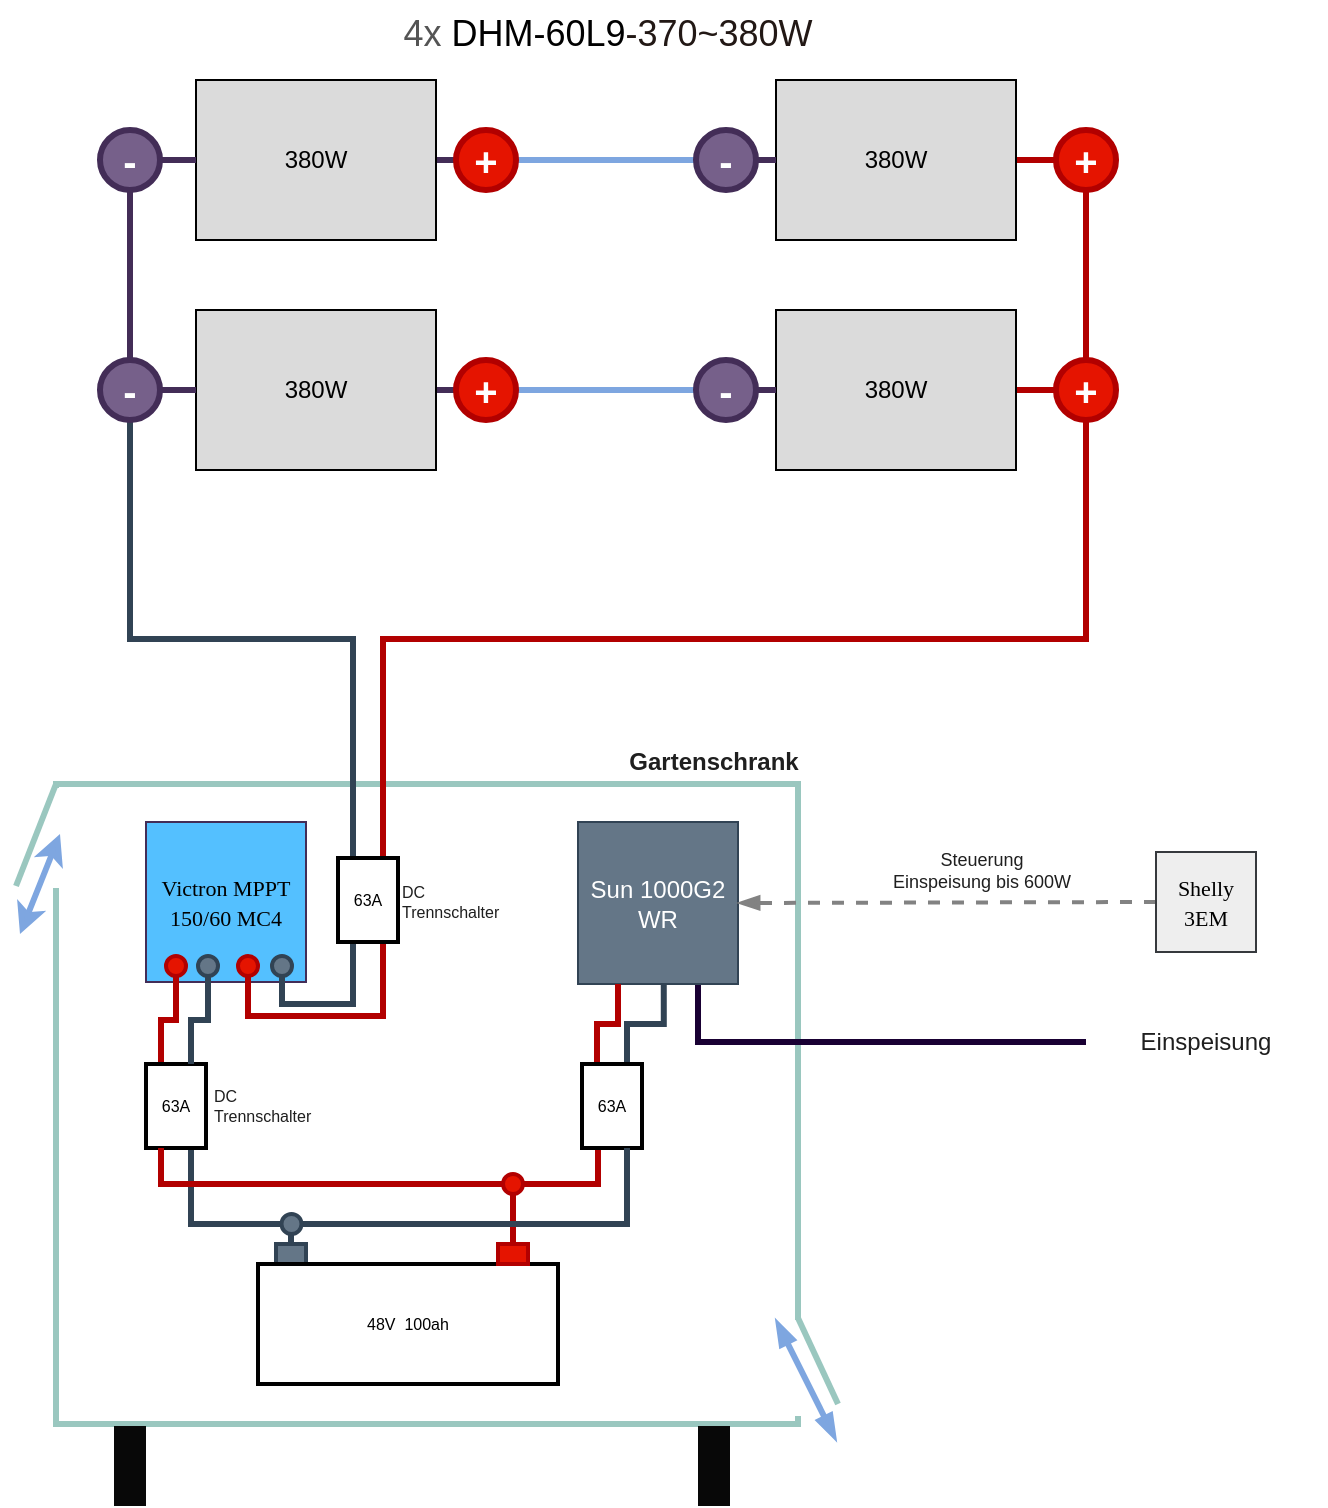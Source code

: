 <mxfile version="20.8.10" type="github">
  <diagram name="Seite-1" id="s92jI6vrrn_Ta6vDfJjQ">
    <mxGraphModel dx="1514" dy="928" grid="1" gridSize="10" guides="1" tooltips="1" connect="1" arrows="1" fold="1" page="1" pageScale="1" pageWidth="827" pageHeight="1169" math="0" shadow="0">
      <root>
        <mxCell id="0" />
        <mxCell id="1" parent="0" />
        <mxCell id="cEShp04CJNDnoxc7UoD6-19" value="" style="rounded=0;whiteSpace=wrap;html=1;fontColor=#1F1F1F;fillColor=none;strokeWidth=3;shadow=0;glass=0;strokeColor=#9AC7BF;" parent="1" vertex="1">
          <mxGeometry x="130" y="432" width="371" height="320" as="geometry" />
        </mxCell>
        <mxCell id="4uwn_auE4xD1VnVQYwtf-19" style="rounded=0;jumpSize=4;orthogonalLoop=1;jettySize=auto;html=1;exitX=1;exitY=0.5;exitDx=0;exitDy=0;entryX=0;entryY=0.5;entryDx=0;entryDy=0;strokeColor=#432D57;strokeWidth=3;fontSize=20;fontColor=#1F1F1F;endArrow=none;endFill=0;fillColor=#76608a;" edge="1" parent="1" source="cEShp04CJNDnoxc7UoD6-1" target="4uwn_auE4xD1VnVQYwtf-2">
          <mxGeometry relative="1" as="geometry" />
        </mxCell>
        <mxCell id="cEShp04CJNDnoxc7UoD6-1" value="380W" style="rounded=0;whiteSpace=wrap;html=1;rotation=0;fillColor=#DBDBDB;" parent="1" vertex="1">
          <mxGeometry x="200" y="80" width="120" height="80" as="geometry" />
        </mxCell>
        <mxCell id="4uwn_auE4xD1VnVQYwtf-20" style="rounded=0;jumpSize=4;orthogonalLoop=1;jettySize=auto;html=1;exitX=0.5;exitY=0;exitDx=0;exitDy=0;entryX=0;entryY=0.5;entryDx=0;entryDy=0;strokeColor=#432D57;strokeWidth=3;fontSize=20;fontColor=#1F1F1F;endArrow=none;endFill=0;fillColor=#76608a;" edge="1" parent="1" source="cEShp04CJNDnoxc7UoD6-2" target="4uwn_auE4xD1VnVQYwtf-3">
          <mxGeometry relative="1" as="geometry" />
        </mxCell>
        <mxCell id="cEShp04CJNDnoxc7UoD6-2" value="380W" style="rounded=0;whiteSpace=wrap;html=1;direction=south;fillColor=#DBDBDB;" parent="1" vertex="1">
          <mxGeometry x="200" y="195" width="120" height="80" as="geometry" />
        </mxCell>
        <mxCell id="cEShp04CJNDnoxc7UoD6-4" value="&lt;font color=&quot;#000000&quot; style=&quot;box-sizing: border-box; transition: color 0.2s ease 0s; font-size: 11px;&quot; face=&quot;Verdana&quot;&gt;Victron MPPT 150/60 MC4&lt;/font&gt;" style="whiteSpace=wrap;html=1;aspect=fixed;fillColor=#54C0FF;fontColor=#1F1F1F;strokeColor=#432D57;align=center;" parent="1" vertex="1">
          <mxGeometry x="175" y="451" width="80" height="80" as="geometry" />
        </mxCell>
        <mxCell id="4uwn_auE4xD1VnVQYwtf-75" style="edgeStyle=orthogonalEdgeStyle;rounded=0;jumpSize=10;orthogonalLoop=1;jettySize=auto;html=0;exitX=0.75;exitY=1;exitDx=0;exitDy=0;entryX=0;entryY=0.5;entryDx=0;entryDy=0;strokeColor=#190033;strokeWidth=3;fontFamily=Helvetica;fontSize=8;fontColor=#000000;endArrow=none;endFill=0;" edge="1" parent="1" source="cEShp04CJNDnoxc7UoD6-6" target="cEShp04CJNDnoxc7UoD6-35">
          <mxGeometry relative="1" as="geometry" />
        </mxCell>
        <mxCell id="cEShp04CJNDnoxc7UoD6-6" value="Sun 1000G2&lt;br&gt;WR" style="rounded=0;whiteSpace=wrap;html=1;fillColor=#647687;fontColor=#ffffff;strokeColor=#314354;" parent="1" vertex="1">
          <mxGeometry x="391" y="451" width="80" height="81" as="geometry" />
        </mxCell>
        <mxCell id="4uwn_auE4xD1VnVQYwtf-11" style="edgeStyle=none;rounded=0;jumpSize=4;orthogonalLoop=1;jettySize=auto;html=1;exitX=1;exitY=0.5;exitDx=0;exitDy=0;entryX=0;entryY=0.5;entryDx=0;entryDy=0;strokeColor=#B20000;strokeWidth=3;fontSize=20;fontColor=#1F1F1F;endArrow=none;endFill=0;fillColor=#e51400;" edge="1" parent="1" source="cEShp04CJNDnoxc7UoD6-14" target="4uwn_auE4xD1VnVQYwtf-4">
          <mxGeometry relative="1" as="geometry" />
        </mxCell>
        <mxCell id="cEShp04CJNDnoxc7UoD6-14" value="380W" style="rounded=0;whiteSpace=wrap;html=1;rotation=0;fillColor=#DBDBDB;" parent="1" vertex="1">
          <mxGeometry x="490" y="80" width="120" height="80" as="geometry" />
        </mxCell>
        <mxCell id="cEShp04CJNDnoxc7UoD6-21" value="Gartenschrank" style="rounded=0;whiteSpace=wrap;html=1;shadow=0;glass=0;dashed=1;sketch=0;strokeWidth=3;fontColor=#1F1F1F;fillColor=none;strokeColor=none;fontStyle=1" parent="1" vertex="1">
          <mxGeometry x="399" y="391" width="120" height="60" as="geometry" />
        </mxCell>
        <mxCell id="cEShp04CJNDnoxc7UoD6-24" value="" style="rounded=0;whiteSpace=wrap;html=1;shadow=0;glass=0;dashed=1;sketch=0;strokeWidth=3;fontColor=#1F1F1F;fillColor=default;strokeColor=none;" parent="1" vertex="1">
          <mxGeometry x="111" y="434" width="30" height="50" as="geometry" />
        </mxCell>
        <mxCell id="cEShp04CJNDnoxc7UoD6-23" style="edgeStyle=none;rounded=0;orthogonalLoop=1;jettySize=auto;html=1;exitX=0;exitY=0;exitDx=0;exitDy=0;strokeColor=#9AC7BF;strokeWidth=3;fontColor=#1F1F1F;endArrow=none;endFill=0;jumpSize=4;" parent="1" edge="1">
          <mxGeometry relative="1" as="geometry">
            <mxPoint x="110" y="483" as="targetPoint" />
            <mxPoint x="130" y="432" as="sourcePoint" />
          </mxGeometry>
        </mxCell>
        <mxCell id="cEShp04CJNDnoxc7UoD6-25" value="" style="rounded=0;whiteSpace=wrap;html=1;shadow=0;glass=0;dashed=1;sketch=0;strokeWidth=3;fontColor=#1F1F1F;fillColor=default;strokeColor=none;" parent="1" vertex="1">
          <mxGeometry x="490" y="700" width="20" height="48" as="geometry" />
        </mxCell>
        <mxCell id="cEShp04CJNDnoxc7UoD6-26" style="edgeStyle=none;rounded=0;orthogonalLoop=1;jettySize=auto;html=1;strokeColor=#9AC7BF;strokeWidth=3;fontColor=#1F1F1F;endArrow=none;endFill=0;jumpSize=4;" parent="1" edge="1">
          <mxGeometry relative="1" as="geometry">
            <mxPoint x="501" y="699" as="targetPoint" />
            <mxPoint x="521" y="742" as="sourcePoint" />
          </mxGeometry>
        </mxCell>
        <mxCell id="cEShp04CJNDnoxc7UoD6-27" value="" style="rounded=0;whiteSpace=wrap;html=1;shadow=0;glass=0;sketch=0;strokeColor=none;strokeWidth=3;fontColor=#1F1F1F;fillColor=#080808;" parent="1" vertex="1">
          <mxGeometry x="159" y="753" width="16" height="40" as="geometry" />
        </mxCell>
        <mxCell id="cEShp04CJNDnoxc7UoD6-28" value="" style="rounded=0;whiteSpace=wrap;html=1;shadow=0;glass=0;sketch=0;strokeColor=none;strokeWidth=3;fontColor=#1F1F1F;fillColor=#080808;" parent="1" vertex="1">
          <mxGeometry x="451" y="753" width="16" height="40" as="geometry" />
        </mxCell>
        <mxCell id="cEShp04CJNDnoxc7UoD6-29" style="edgeStyle=none;rounded=0;jumpSize=4;orthogonalLoop=1;jettySize=auto;html=1;exitX=0.5;exitY=1;exitDx=0;exitDy=0;strokeColor=default;strokeWidth=3;fontColor=#1F1F1F;endArrow=none;endFill=0;" parent="1" source="cEShp04CJNDnoxc7UoD6-25" target="cEShp04CJNDnoxc7UoD6-25" edge="1">
          <mxGeometry relative="1" as="geometry" />
        </mxCell>
        <mxCell id="cEShp04CJNDnoxc7UoD6-34" value="" style="endArrow=blockThin;startArrow=blockThin;html=1;rounded=0;strokeColor=#7EA6E0;strokeWidth=3;fontColor=#1F1F1F;jumpSize=4;entryX=0;entryY=0;entryDx=0;entryDy=0;endFill=1;startFill=1;" parent="1" target="cEShp04CJNDnoxc7UoD6-25" edge="1">
          <mxGeometry width="50" height="50" relative="1" as="geometry">
            <mxPoint x="520" y="760.104" as="sourcePoint" />
            <mxPoint x="320" y="677" as="targetPoint" />
            <Array as="points" />
          </mxGeometry>
        </mxCell>
        <mxCell id="cEShp04CJNDnoxc7UoD6-33" value="" style="endArrow=classic;startArrow=classic;html=1;rounded=0;strokeColor=#7EA6E0;strokeWidth=3;fontColor=#1F1F1F;jumpSize=4;" parent="1" edge="1">
          <mxGeometry width="50" height="50" relative="1" as="geometry">
            <mxPoint x="112" y="507" as="sourcePoint" />
            <mxPoint x="132" y="457" as="targetPoint" />
            <Array as="points" />
          </mxGeometry>
        </mxCell>
        <mxCell id="cEShp04CJNDnoxc7UoD6-35" value="Einspeisung" style="rounded=0;whiteSpace=wrap;html=1;shadow=0;glass=0;dashed=1;sketch=0;strokeWidth=3;fontColor=#1F1F1F;fillColor=none;strokeColor=none;" parent="1" vertex="1">
          <mxGeometry x="645" y="531" width="120" height="60" as="geometry" />
        </mxCell>
        <mxCell id="4uwn_auE4xD1VnVQYwtf-13" style="edgeStyle=none;rounded=0;jumpSize=4;orthogonalLoop=1;jettySize=auto;html=1;exitX=0.5;exitY=0;exitDx=0;exitDy=0;entryX=0;entryY=0.5;entryDx=0;entryDy=0;strokeColor=#B20000;strokeWidth=3;fontSize=20;fontColor=#1F1F1F;endArrow=none;endFill=0;fillColor=#e51400;" edge="1" parent="1" source="4uwn_auE4xD1VnVQYwtf-1" target="4uwn_auE4xD1VnVQYwtf-5">
          <mxGeometry relative="1" as="geometry" />
        </mxCell>
        <mxCell id="4uwn_auE4xD1VnVQYwtf-1" value="380W" style="rounded=0;whiteSpace=wrap;html=1;direction=south;fillColor=#DBDBDB;" vertex="1" parent="1">
          <mxGeometry x="490" y="195" width="120" height="80" as="geometry" />
        </mxCell>
        <mxCell id="4uwn_auE4xD1VnVQYwtf-14" style="edgeStyle=none;rounded=0;jumpSize=4;orthogonalLoop=1;jettySize=auto;html=1;exitX=1;exitY=0.5;exitDx=0;exitDy=0;entryX=0;entryY=0.5;entryDx=0;entryDy=0;strokeColor=#7EA6E0;strokeWidth=3;fontSize=20;fontColor=#1F1F1F;endArrow=none;endFill=0;" edge="1" parent="1" source="4uwn_auE4xD1VnVQYwtf-2" target="4uwn_auE4xD1VnVQYwtf-9">
          <mxGeometry relative="1" as="geometry" />
        </mxCell>
        <mxCell id="4uwn_auE4xD1VnVQYwtf-2" value="&lt;font size=&quot;1&quot;&gt;&lt;b style=&quot;font-size: 20px;&quot;&gt;+&lt;/b&gt;&lt;/font&gt;" style="ellipse;whiteSpace=wrap;html=1;aspect=fixed;rounded=0;shadow=0;glass=0;sketch=0;strokeColor=#B20000;strokeWidth=3;fontColor=#ffffff;fillColor=#e51400;align=center;" vertex="1" parent="1">
          <mxGeometry x="330" y="105" width="30" height="30" as="geometry" />
        </mxCell>
        <mxCell id="4uwn_auE4xD1VnVQYwtf-15" style="rounded=0;jumpSize=4;orthogonalLoop=1;jettySize=auto;html=1;exitX=1;exitY=0.5;exitDx=0;exitDy=0;entryX=0;entryY=0.5;entryDx=0;entryDy=0;strokeColor=#7EA6E0;strokeWidth=3;fontSize=20;fontColor=#1F1F1F;endArrow=none;endFill=0;" edge="1" parent="1" source="4uwn_auE4xD1VnVQYwtf-3" target="4uwn_auE4xD1VnVQYwtf-10">
          <mxGeometry relative="1" as="geometry" />
        </mxCell>
        <mxCell id="4uwn_auE4xD1VnVQYwtf-3" value="&lt;font size=&quot;1&quot;&gt;&lt;b style=&quot;font-size: 20px;&quot;&gt;+&lt;/b&gt;&lt;/font&gt;" style="ellipse;whiteSpace=wrap;html=1;aspect=fixed;rounded=0;shadow=0;glass=0;sketch=0;strokeColor=#B20000;strokeWidth=3;fontColor=#ffffff;fillColor=#e51400;align=center;" vertex="1" parent="1">
          <mxGeometry x="330" y="220" width="30" height="30" as="geometry" />
        </mxCell>
        <mxCell id="4uwn_auE4xD1VnVQYwtf-12" style="edgeStyle=none;rounded=0;jumpSize=4;orthogonalLoop=1;jettySize=auto;html=1;exitX=0.5;exitY=1;exitDx=0;exitDy=0;entryX=0.5;entryY=0;entryDx=0;entryDy=0;strokeColor=#B20000;strokeWidth=3;fontSize=20;fontColor=#1F1F1F;endArrow=none;endFill=0;fillColor=#e51400;" edge="1" parent="1" source="4uwn_auE4xD1VnVQYwtf-4" target="4uwn_auE4xD1VnVQYwtf-5">
          <mxGeometry relative="1" as="geometry" />
        </mxCell>
        <mxCell id="4uwn_auE4xD1VnVQYwtf-4" value="&lt;font size=&quot;1&quot;&gt;&lt;b style=&quot;font-size: 20px;&quot;&gt;+&lt;/b&gt;&lt;/font&gt;" style="ellipse;whiteSpace=wrap;html=1;aspect=fixed;rounded=0;shadow=0;glass=0;sketch=0;strokeColor=#B20000;strokeWidth=3;fontColor=#ffffff;fillColor=#e51400;align=center;" vertex="1" parent="1">
          <mxGeometry x="630" y="105" width="30" height="30" as="geometry" />
        </mxCell>
        <mxCell id="4uwn_auE4xD1VnVQYwtf-58" style="edgeStyle=orthogonalEdgeStyle;rounded=0;jumpSize=4;orthogonalLoop=1;jettySize=auto;html=0;exitX=0.5;exitY=1;exitDx=0;exitDy=0;entryX=0.75;entryY=0;entryDx=0;entryDy=0;strokeColor=#B20000;strokeWidth=3;fontFamily=Helvetica;fontSize=8;fontColor=#000000;endArrow=none;endFill=0;fillColor=#e51400;" edge="1" parent="1" source="4uwn_auE4xD1VnVQYwtf-5" target="4uwn_auE4xD1VnVQYwtf-36">
          <mxGeometry relative="1" as="geometry" />
        </mxCell>
        <mxCell id="4uwn_auE4xD1VnVQYwtf-5" value="&lt;font size=&quot;1&quot;&gt;&lt;b style=&quot;font-size: 20px;&quot;&gt;+&lt;/b&gt;&lt;/font&gt;" style="ellipse;whiteSpace=wrap;html=1;aspect=fixed;rounded=0;shadow=0;glass=0;sketch=0;strokeColor=#B20000;strokeWidth=3;fontColor=#ffffff;fillColor=#e51400;align=center;" vertex="1" parent="1">
          <mxGeometry x="630" y="220" width="30" height="30" as="geometry" />
        </mxCell>
        <mxCell id="4uwn_auE4xD1VnVQYwtf-16" style="edgeStyle=none;rounded=0;jumpSize=4;orthogonalLoop=1;jettySize=auto;html=1;exitX=0.5;exitY=1;exitDx=0;exitDy=0;entryX=0.5;entryY=0;entryDx=0;entryDy=0;strokeColor=#432D57;strokeWidth=3;fontSize=20;fontColor=#1F1F1F;endArrow=none;endFill=0;fillColor=#76608a;" edge="1" parent="1" source="4uwn_auE4xD1VnVQYwtf-7" target="4uwn_auE4xD1VnVQYwtf-8">
          <mxGeometry relative="1" as="geometry" />
        </mxCell>
        <mxCell id="4uwn_auE4xD1VnVQYwtf-17" style="edgeStyle=none;rounded=0;jumpSize=4;orthogonalLoop=1;jettySize=auto;html=1;exitX=1;exitY=0.5;exitDx=0;exitDy=0;entryX=0;entryY=0.5;entryDx=0;entryDy=0;strokeColor=#432D57;strokeWidth=3;fontSize=20;fontColor=#1F1F1F;endArrow=none;endFill=0;fillColor=#76608a;" edge="1" parent="1" source="4uwn_auE4xD1VnVQYwtf-7" target="cEShp04CJNDnoxc7UoD6-1">
          <mxGeometry relative="1" as="geometry" />
        </mxCell>
        <mxCell id="4uwn_auE4xD1VnVQYwtf-7" value="&lt;font size=&quot;1&quot;&gt;&lt;b style=&quot;font-size: 20px;&quot;&gt;-&lt;/b&gt;&lt;/font&gt;" style="ellipse;whiteSpace=wrap;html=1;aspect=fixed;rounded=0;shadow=0;glass=0;sketch=0;strokeColor=#432D57;strokeWidth=3;fontColor=#ffffff;fillColor=#76608a;align=center;" vertex="1" parent="1">
          <mxGeometry x="152" y="105" width="30" height="30" as="geometry" />
        </mxCell>
        <mxCell id="4uwn_auE4xD1VnVQYwtf-18" style="edgeStyle=none;rounded=0;jumpSize=4;orthogonalLoop=1;jettySize=auto;html=1;exitX=1;exitY=0.5;exitDx=0;exitDy=0;entryX=0.5;entryY=1;entryDx=0;entryDy=0;strokeColor=#432D57;strokeWidth=3;fontSize=20;fontColor=#1F1F1F;endArrow=none;endFill=0;fillColor=#76608a;" edge="1" parent="1" source="4uwn_auE4xD1VnVQYwtf-8" target="cEShp04CJNDnoxc7UoD6-2">
          <mxGeometry relative="1" as="geometry" />
        </mxCell>
        <mxCell id="4uwn_auE4xD1VnVQYwtf-57" style="edgeStyle=orthogonalEdgeStyle;rounded=0;jumpSize=4;orthogonalLoop=1;jettySize=auto;html=0;exitX=0.5;exitY=1;exitDx=0;exitDy=0;entryX=0.25;entryY=0;entryDx=0;entryDy=0;strokeColor=#314354;strokeWidth=3;fontFamily=Helvetica;fontSize=8;fontColor=#000000;endArrow=none;endFill=0;fillColor=#647687;" edge="1" parent="1" source="4uwn_auE4xD1VnVQYwtf-8" target="4uwn_auE4xD1VnVQYwtf-36">
          <mxGeometry relative="1" as="geometry" />
        </mxCell>
        <mxCell id="4uwn_auE4xD1VnVQYwtf-8" value="&lt;font size=&quot;1&quot;&gt;&lt;b style=&quot;font-size: 20px;&quot;&gt;-&lt;/b&gt;&lt;/font&gt;" style="ellipse;whiteSpace=wrap;html=1;aspect=fixed;rounded=0;shadow=0;glass=0;sketch=0;strokeColor=#432D57;strokeWidth=3;fontColor=#ffffff;fillColor=#76608a;align=center;" vertex="1" parent="1">
          <mxGeometry x="152" y="220" width="30" height="30" as="geometry" />
        </mxCell>
        <mxCell id="4uwn_auE4xD1VnVQYwtf-21" style="rounded=0;jumpSize=4;orthogonalLoop=1;jettySize=auto;html=1;exitX=1;exitY=0.5;exitDx=0;exitDy=0;entryX=0;entryY=0.5;entryDx=0;entryDy=0;strokeColor=#432D57;strokeWidth=3;fontSize=20;fontColor=#1F1F1F;endArrow=none;endFill=0;fillColor=#76608a;" edge="1" parent="1" source="4uwn_auE4xD1VnVQYwtf-9" target="cEShp04CJNDnoxc7UoD6-14">
          <mxGeometry relative="1" as="geometry" />
        </mxCell>
        <mxCell id="4uwn_auE4xD1VnVQYwtf-9" value="&lt;font size=&quot;1&quot;&gt;&lt;b style=&quot;font-size: 20px;&quot;&gt;-&lt;/b&gt;&lt;/font&gt;" style="ellipse;whiteSpace=wrap;html=1;aspect=fixed;rounded=0;shadow=0;glass=0;sketch=0;strokeColor=#432D57;strokeWidth=3;fontColor=#ffffff;fillColor=#76608a;align=center;" vertex="1" parent="1">
          <mxGeometry x="450" y="105" width="30" height="30" as="geometry" />
        </mxCell>
        <mxCell id="4uwn_auE4xD1VnVQYwtf-22" style="edgeStyle=none;rounded=0;jumpSize=4;orthogonalLoop=1;jettySize=auto;html=1;exitX=1;exitY=0.5;exitDx=0;exitDy=0;entryX=0.5;entryY=1;entryDx=0;entryDy=0;strokeColor=#432D57;strokeWidth=3;fontSize=20;fontColor=#1F1F1F;endArrow=none;endFill=0;fillColor=#76608a;" edge="1" parent="1" source="4uwn_auE4xD1VnVQYwtf-10" target="4uwn_auE4xD1VnVQYwtf-1">
          <mxGeometry relative="1" as="geometry" />
        </mxCell>
        <mxCell id="4uwn_auE4xD1VnVQYwtf-10" value="&lt;font size=&quot;1&quot;&gt;&lt;b style=&quot;font-size: 20px;&quot;&gt;-&lt;/b&gt;&lt;/font&gt;" style="ellipse;whiteSpace=wrap;html=1;aspect=fixed;rounded=0;shadow=0;glass=0;sketch=0;strokeColor=#432D57;strokeWidth=3;fontColor=#ffffff;fillColor=#76608a;align=center;" vertex="1" parent="1">
          <mxGeometry x="450" y="220" width="30" height="30" as="geometry" />
        </mxCell>
        <mxCell id="4uwn_auE4xD1VnVQYwtf-28" style="edgeStyle=none;rounded=0;jumpSize=4;orthogonalLoop=1;jettySize=auto;html=1;exitX=0;exitY=0.5;exitDx=0;exitDy=0;strokeColor=#828282;strokeWidth=2;fontFamily=Verdana;fontSize=11;fontColor=#000000;endArrow=blockThin;endFill=1;dashed=1;entryX=1;entryY=0.5;entryDx=0;entryDy=0;" edge="1" parent="1" source="4uwn_auE4xD1VnVQYwtf-27" target="cEShp04CJNDnoxc7UoD6-6">
          <mxGeometry relative="1" as="geometry">
            <mxPoint x="471" y="562" as="targetPoint" />
          </mxGeometry>
        </mxCell>
        <mxCell id="4uwn_auE4xD1VnVQYwtf-27" value="&lt;font color=&quot;#000000&quot; style=&quot;box-sizing: border-box; transition: color 0.2s ease 0s; font-size: 11px;&quot; face=&quot;Verdana&quot;&gt;Shelly 3EM&lt;/font&gt;" style="whiteSpace=wrap;html=1;aspect=fixed;fillColor=#eeeeee;strokeColor=#36393d;align=center;" vertex="1" parent="1">
          <mxGeometry x="680" y="466" width="50" height="50" as="geometry" />
        </mxCell>
        <mxCell id="4uwn_auE4xD1VnVQYwtf-30" value="Steuerung&lt;br style=&quot;font-size: 9px;&quot;&gt;Einspeisung bis 600W" style="rounded=0;whiteSpace=wrap;html=1;shadow=0;glass=0;dashed=1;sketch=0;strokeWidth=3;fontColor=#1F1F1F;fillColor=none;strokeColor=none;fontSize=9;" vertex="1" parent="1">
          <mxGeometry x="498" y="445" width="190" height="60" as="geometry" />
        </mxCell>
        <mxCell id="4uwn_auE4xD1VnVQYwtf-31" value="&lt;font face=&quot;Helvetica&quot; style=&quot;font-size: 18px;&quot;&gt;&lt;font style=&quot;font-size: 18px;&quot; color=&quot;#545454&quot;&gt;&lt;span style=&quot;caret-color: rgb(84, 84, 84); background-color: rgb(255, 255, 255);&quot;&gt;4x&amp;nbsp;&lt;/span&gt;&lt;/font&gt;DHM-60L9&lt;span style=&quot;color: rgb(34, 24, 21);&quot;&gt;-370~380W&lt;/span&gt;&lt;/font&gt;" style="text;whiteSpace=wrap;html=1;fontSize=11;fontFamily=Verdana;fontColor=#000000;align=center;" vertex="1" parent="1">
          <mxGeometry x="220" y="40" width="371.5" height="40" as="geometry" />
        </mxCell>
        <mxCell id="4uwn_auE4xD1VnVQYwtf-35" value="DC Trennschalter" style="rounded=0;whiteSpace=wrap;html=1;shadow=0;glass=0;dashed=1;sketch=0;strokeWidth=3;fontColor=#1F1F1F;fillColor=none;strokeColor=none;align=left;fontSize=8;" vertex="1" parent="1">
          <mxGeometry x="207" y="583" width="60" height="20" as="geometry" />
        </mxCell>
        <mxCell id="4uwn_auE4xD1VnVQYwtf-47" style="edgeStyle=orthogonalEdgeStyle;rounded=0;jumpSize=4;orthogonalLoop=1;jettySize=auto;html=0;exitX=0.25;exitY=0;exitDx=0;exitDy=0;entryX=0.5;entryY=1;entryDx=0;entryDy=0;strokeColor=#B20000;strokeWidth=3;fontFamily=Helvetica;fontSize=8;fontColor=#000000;endArrow=none;endFill=0;fillColor=#e51400;" edge="1" parent="1" source="4uwn_auE4xD1VnVQYwtf-38" target="4uwn_auE4xD1VnVQYwtf-45">
          <mxGeometry relative="1" as="geometry" />
        </mxCell>
        <mxCell id="4uwn_auE4xD1VnVQYwtf-63" style="edgeStyle=orthogonalEdgeStyle;rounded=0;jumpSize=4;orthogonalLoop=1;jettySize=auto;html=0;exitX=0;exitY=0.5;exitDx=0;exitDy=0;strokeColor=#B20000;strokeWidth=3;fontFamily=Helvetica;fontSize=8;fontColor=#000000;endArrow=none;endFill=0;entryX=0.25;entryY=1;entryDx=0;entryDy=0;startArrow=none;fillColor=#e51400;" edge="1" parent="1" source="4uwn_auE4xD1VnVQYwtf-65" target="4uwn_auE4xD1VnVQYwtf-60">
          <mxGeometry relative="1" as="geometry">
            <Array as="points">
              <mxPoint x="401" y="632" />
              <mxPoint x="401" y="614" />
            </Array>
          </mxGeometry>
        </mxCell>
        <mxCell id="4uwn_auE4xD1VnVQYwtf-67" style="edgeStyle=orthogonalEdgeStyle;rounded=0;jumpSize=4;orthogonalLoop=1;jettySize=auto;html=0;exitX=0.75;exitY=1;exitDx=0;exitDy=0;entryX=0.5;entryY=0;entryDx=0;entryDy=0;strokeColor=#314354;strokeWidth=3;fontFamily=Helvetica;fontSize=8;fontColor=#000000;endArrow=none;endFill=0;fillColor=#647687;" edge="1" parent="1" source="4uwn_auE4xD1VnVQYwtf-38" target="4uwn_auE4xD1VnVQYwtf-44">
          <mxGeometry relative="1" as="geometry">
            <Array as="points">
              <mxPoint x="197" y="652" />
              <mxPoint x="247" y="652" />
            </Array>
          </mxGeometry>
        </mxCell>
        <mxCell id="4uwn_auE4xD1VnVQYwtf-38" value="63A" style="rounded=0;whiteSpace=wrap;html=1;shadow=0;glass=0;labelBackgroundColor=none;sketch=0;strokeColor=default;strokeWidth=2;fontFamily=Helvetica;fontSize=8;fontColor=#000000;fillColor=default;gradientColor=none;" vertex="1" parent="1">
          <mxGeometry x="175" y="572" width="30" height="42" as="geometry" />
        </mxCell>
        <mxCell id="4uwn_auE4xD1VnVQYwtf-40" value="DC Trennschalter" style="rounded=0;whiteSpace=wrap;html=1;shadow=0;glass=0;dashed=1;sketch=0;strokeWidth=3;fontColor=#1F1F1F;fillColor=none;strokeColor=none;align=left;fontSize=8;" vertex="1" parent="1">
          <mxGeometry x="301" y="481" width="60" height="20" as="geometry" />
        </mxCell>
        <mxCell id="4uwn_auE4xD1VnVQYwtf-44" value="" style="rounded=0;whiteSpace=wrap;html=1;shadow=0;glass=0;labelBackgroundColor=none;sketch=0;strokeColor=#314354;strokeWidth=2;fontFamily=Helvetica;fontSize=8;fontColor=#ffffff;fillColor=#647687;" vertex="1" parent="1">
          <mxGeometry x="240" y="662" width="15" height="10" as="geometry" />
        </mxCell>
        <mxCell id="4uwn_auE4xD1VnVQYwtf-45" value="" style="ellipse;whiteSpace=wrap;html=1;aspect=fixed;rounded=0;shadow=0;glass=0;labelBackgroundColor=none;sketch=0;strokeColor=#B20000;strokeWidth=2;fontFamily=Helvetica;fontSize=8;fontColor=#ffffff;fillColor=#e51400;" vertex="1" parent="1">
          <mxGeometry x="185" y="518" width="10" height="10" as="geometry" />
        </mxCell>
        <mxCell id="4uwn_auE4xD1VnVQYwtf-46" value="" style="ellipse;whiteSpace=wrap;html=1;aspect=fixed;rounded=0;shadow=0;glass=0;labelBackgroundColor=none;sketch=0;strokeColor=#314354;strokeWidth=2;fontFamily=Helvetica;fontSize=8;fontColor=#ffffff;fillColor=#647687;" vertex="1" parent="1">
          <mxGeometry x="201" y="518" width="10" height="10" as="geometry" />
        </mxCell>
        <mxCell id="4uwn_auE4xD1VnVQYwtf-48" value="" style="ellipse;whiteSpace=wrap;html=1;aspect=fixed;rounded=0;shadow=0;glass=0;labelBackgroundColor=none;sketch=0;strokeColor=#314354;strokeWidth=2;fontFamily=Helvetica;fontSize=8;fontColor=#ffffff;fillColor=#647687;" vertex="1" parent="1">
          <mxGeometry x="238" y="518" width="10" height="10" as="geometry" />
        </mxCell>
        <mxCell id="4uwn_auE4xD1VnVQYwtf-51" style="edgeStyle=orthogonalEdgeStyle;rounded=0;jumpSize=4;orthogonalLoop=1;jettySize=auto;html=0;exitX=0.75;exitY=0;exitDx=0;exitDy=0;entryX=0.5;entryY=1;entryDx=0;entryDy=0;strokeColor=#314354;strokeWidth=3;fontFamily=Helvetica;fontSize=8;fontColor=#000000;endArrow=none;endFill=0;fillColor=#647687;" edge="1" parent="1" source="4uwn_auE4xD1VnVQYwtf-38" target="4uwn_auE4xD1VnVQYwtf-46">
          <mxGeometry relative="1" as="geometry">
            <mxPoint x="192.5" y="582" as="sourcePoint" />
            <mxPoint x="200" y="538" as="targetPoint" />
          </mxGeometry>
        </mxCell>
        <mxCell id="4uwn_auE4xD1VnVQYwtf-55" style="edgeStyle=orthogonalEdgeStyle;rounded=0;jumpSize=4;orthogonalLoop=1;jettySize=auto;html=0;exitX=0.25;exitY=1;exitDx=0;exitDy=0;entryX=0.5;entryY=1;entryDx=0;entryDy=0;strokeColor=#314354;strokeWidth=3;fontFamily=Helvetica;fontSize=8;fontColor=#000000;endArrow=none;endFill=0;fillColor=#647687;" edge="1" parent="1" source="4uwn_auE4xD1VnVQYwtf-36" target="4uwn_auE4xD1VnVQYwtf-48">
          <mxGeometry relative="1" as="geometry">
            <Array as="points">
              <mxPoint x="279" y="542" />
              <mxPoint x="243" y="542" />
            </Array>
          </mxGeometry>
        </mxCell>
        <mxCell id="4uwn_auE4xD1VnVQYwtf-56" style="edgeStyle=orthogonalEdgeStyle;rounded=0;jumpSize=4;orthogonalLoop=1;jettySize=auto;html=0;exitX=0.75;exitY=1;exitDx=0;exitDy=0;entryX=0.5;entryY=1;entryDx=0;entryDy=0;strokeColor=#B20000;strokeWidth=3;fontFamily=Helvetica;fontSize=8;fontColor=#000000;endArrow=none;endFill=0;fillColor=#e51400;" edge="1" parent="1" source="4uwn_auE4xD1VnVQYwtf-36" target="4uwn_auE4xD1VnVQYwtf-54">
          <mxGeometry relative="1" as="geometry" />
        </mxCell>
        <mxCell id="4uwn_auE4xD1VnVQYwtf-36" value="63A" style="rounded=0;whiteSpace=wrap;html=1;shadow=0;glass=0;labelBackgroundColor=none;sketch=0;strokeColor=default;strokeWidth=2;fontFamily=Helvetica;fontSize=8;fontColor=#000000;fillColor=default;gradientColor=none;" vertex="1" parent="1">
          <mxGeometry x="271" y="469" width="30" height="42" as="geometry" />
        </mxCell>
        <mxCell id="4uwn_auE4xD1VnVQYwtf-54" value="" style="ellipse;whiteSpace=wrap;html=1;aspect=fixed;rounded=0;shadow=0;glass=0;labelBackgroundColor=none;sketch=0;strokeColor=#B20000;strokeWidth=2;fontFamily=Helvetica;fontSize=8;fontColor=#ffffff;fillColor=#e51400;" vertex="1" parent="1">
          <mxGeometry x="221" y="518" width="10" height="10" as="geometry" />
        </mxCell>
        <mxCell id="4uwn_auE4xD1VnVQYwtf-68" style="edgeStyle=orthogonalEdgeStyle;rounded=0;jumpSize=4;orthogonalLoop=1;jettySize=auto;html=0;exitX=0.75;exitY=1;exitDx=0;exitDy=0;strokeColor=#314354;strokeWidth=3;fontFamily=Helvetica;fontSize=8;fontColor=#000000;endArrow=none;endFill=0;entryX=0.5;entryY=0;entryDx=0;entryDy=0;startArrow=none;fillColor=#647687;" edge="1" parent="1" source="4uwn_auE4xD1VnVQYwtf-69" target="4uwn_auE4xD1VnVQYwtf-44">
          <mxGeometry relative="1" as="geometry">
            <mxPoint x="251" y="662" as="targetPoint" />
            <Array as="points">
              <mxPoint x="247" y="652" />
            </Array>
          </mxGeometry>
        </mxCell>
        <mxCell id="4uwn_auE4xD1VnVQYwtf-73" style="edgeStyle=orthogonalEdgeStyle;rounded=0;jumpSize=4;orthogonalLoop=1;jettySize=auto;html=0;exitX=0.75;exitY=0;exitDx=0;exitDy=0;entryX=0.536;entryY=1;entryDx=0;entryDy=0;entryPerimeter=0;strokeColor=#314354;strokeWidth=3;fontFamily=Helvetica;fontSize=8;fontColor=#000000;endArrow=none;endFill=0;fillColor=#647687;" edge="1" parent="1" source="4uwn_auE4xD1VnVQYwtf-60" target="cEShp04CJNDnoxc7UoD6-6">
          <mxGeometry relative="1" as="geometry" />
        </mxCell>
        <mxCell id="4uwn_auE4xD1VnVQYwtf-74" style="edgeStyle=orthogonalEdgeStyle;rounded=0;jumpSize=4;orthogonalLoop=1;jettySize=auto;html=0;exitX=0.25;exitY=0;exitDx=0;exitDy=0;entryX=0.25;entryY=1;entryDx=0;entryDy=0;strokeColor=#B20000;strokeWidth=3;fontFamily=Helvetica;fontSize=8;fontColor=#000000;endArrow=none;endFill=0;fillColor=#e51400;" edge="1" parent="1" source="4uwn_auE4xD1VnVQYwtf-60" target="cEShp04CJNDnoxc7UoD6-6">
          <mxGeometry relative="1" as="geometry" />
        </mxCell>
        <mxCell id="4uwn_auE4xD1VnVQYwtf-60" value="63A" style="rounded=0;whiteSpace=wrap;html=1;shadow=0;glass=0;labelBackgroundColor=none;sketch=0;strokeColor=default;strokeWidth=2;fontFamily=Helvetica;fontSize=8;fontColor=#000000;fillColor=default;gradientColor=none;" vertex="1" parent="1">
          <mxGeometry x="393" y="572" width="30" height="42" as="geometry" />
        </mxCell>
        <mxCell id="4uwn_auE4xD1VnVQYwtf-61" value="48V &amp;nbsp;100ah" style="rounded=0;whiteSpace=wrap;html=1;shadow=0;glass=0;labelBackgroundColor=none;sketch=0;strokeColor=default;strokeWidth=2;fontFamily=Helvetica;fontSize=8;fontColor=#000000;fillColor=default;gradientColor=none;" vertex="1" parent="1">
          <mxGeometry x="231" y="672" width="150" height="60" as="geometry" />
        </mxCell>
        <mxCell id="4uwn_auE4xD1VnVQYwtf-64" style="edgeStyle=orthogonalEdgeStyle;rounded=0;jumpSize=4;orthogonalLoop=1;jettySize=auto;html=0;exitX=0.5;exitY=0;exitDx=0;exitDy=0;strokeColor=#B20000;strokeWidth=3;fontFamily=Helvetica;fontSize=8;fontColor=#000000;endArrow=none;endFill=0;entryX=0.25;entryY=1;entryDx=0;entryDy=0;fillColor=#e51400;" edge="1" parent="1" source="4uwn_auE4xD1VnVQYwtf-62" target="4uwn_auE4xD1VnVQYwtf-38">
          <mxGeometry relative="1" as="geometry">
            <mxPoint x="358.667" y="632" as="targetPoint" />
            <Array as="points">
              <mxPoint x="359" y="632" />
              <mxPoint x="183" y="632" />
            </Array>
          </mxGeometry>
        </mxCell>
        <mxCell id="4uwn_auE4xD1VnVQYwtf-62" value="" style="rounded=0;whiteSpace=wrap;html=1;shadow=0;glass=0;labelBackgroundColor=none;sketch=0;strokeColor=#B20000;strokeWidth=2;fontFamily=Helvetica;fontSize=8;fontColor=#ffffff;fillColor=#e51400;" vertex="1" parent="1">
          <mxGeometry x="351" y="662" width="15" height="10" as="geometry" />
        </mxCell>
        <mxCell id="4uwn_auE4xD1VnVQYwtf-65" value="" style="ellipse;whiteSpace=wrap;html=1;aspect=fixed;rounded=0;shadow=0;glass=0;labelBackgroundColor=none;sketch=0;strokeColor=#B20000;strokeWidth=2;fontFamily=Helvetica;fontSize=8;fontColor=#ffffff;fillColor=#e51400;" vertex="1" parent="1">
          <mxGeometry x="353.5" y="627" width="10" height="10" as="geometry" />
        </mxCell>
        <mxCell id="4uwn_auE4xD1VnVQYwtf-70" value="" style="edgeStyle=orthogonalEdgeStyle;rounded=0;jumpSize=4;orthogonalLoop=1;jettySize=auto;html=0;exitX=0.75;exitY=1;exitDx=0;exitDy=0;strokeColor=#314354;strokeWidth=3;fontFamily=Helvetica;fontSize=8;fontColor=#000000;endArrow=none;endFill=0;entryX=0.5;entryY=0;entryDx=0;entryDy=0;fillColor=#647687;" edge="1" parent="1" source="4uwn_auE4xD1VnVQYwtf-60" target="4uwn_auE4xD1VnVQYwtf-69">
          <mxGeometry relative="1" as="geometry">
            <mxPoint x="247.5" y="662" as="targetPoint" />
            <mxPoint x="415.5" y="614" as="sourcePoint" />
            <Array as="points">
              <mxPoint x="416" y="652" />
            </Array>
          </mxGeometry>
        </mxCell>
        <mxCell id="4uwn_auE4xD1VnVQYwtf-69" value="" style="ellipse;whiteSpace=wrap;html=1;aspect=fixed;rounded=0;shadow=0;glass=0;labelBackgroundColor=none;sketch=0;strokeColor=#314354;strokeWidth=2;fontFamily=Helvetica;fontSize=8;fontColor=#ffffff;fillColor=#647687;" vertex="1" parent="1">
          <mxGeometry x="242.75" y="647" width="10" height="10" as="geometry" />
        </mxCell>
      </root>
    </mxGraphModel>
  </diagram>
</mxfile>
